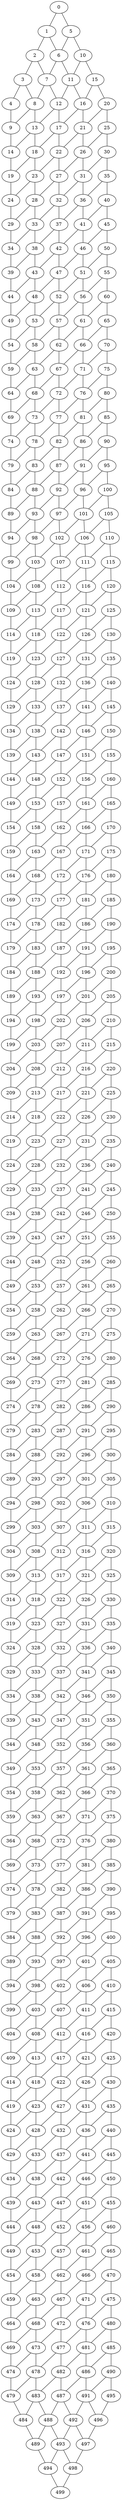 graph {
	0 [label=0]
	1 [label=1]
	2 [label=2]
	3 [label=3]
	4 [label=4]
	5 [label=5]
	6 [label=6]
	7 [label=7]
	8 [label=8]
	9 [label=9]
	10 [label=10]
	11 [label=11]
	12 [label=12]
	13 [label=13]
	14 [label=14]
	15 [label=15]
	16 [label=16]
	17 [label=17]
	18 [label=18]
	19 [label=19]
	20 [label=20]
	21 [label=21]
	22 [label=22]
	23 [label=23]
	24 [label=24]
	25 [label=25]
	26 [label=26]
	27 [label=27]
	28 [label=28]
	29 [label=29]
	30 [label=30]
	31 [label=31]
	32 [label=32]
	33 [label=33]
	34 [label=34]
	35 [label=35]
	36 [label=36]
	37 [label=37]
	38 [label=38]
	39 [label=39]
	40 [label=40]
	41 [label=41]
	42 [label=42]
	43 [label=43]
	44 [label=44]
	45 [label=45]
	46 [label=46]
	47 [label=47]
	48 [label=48]
	49 [label=49]
	50 [label=50]
	51 [label=51]
	52 [label=52]
	53 [label=53]
	54 [label=54]
	55 [label=55]
	56 [label=56]
	57 [label=57]
	58 [label=58]
	59 [label=59]
	60 [label=60]
	61 [label=61]
	62 [label=62]
	63 [label=63]
	64 [label=64]
	65 [label=65]
	66 [label=66]
	67 [label=67]
	68 [label=68]
	69 [label=69]
	70 [label=70]
	71 [label=71]
	72 [label=72]
	73 [label=73]
	74 [label=74]
	75 [label=75]
	76 [label=76]
	77 [label=77]
	78 [label=78]
	79 [label=79]
	80 [label=80]
	81 [label=81]
	82 [label=82]
	83 [label=83]
	84 [label=84]
	85 [label=85]
	86 [label=86]
	87 [label=87]
	88 [label=88]
	89 [label=89]
	90 [label=90]
	91 [label=91]
	92 [label=92]
	93 [label=93]
	94 [label=94]
	95 [label=95]
	96 [label=96]
	97 [label=97]
	98 [label=98]
	99 [label=99]
	100 [label=100]
	101 [label=101]
	102 [label=102]
	103 [label=103]
	104 [label=104]
	105 [label=105]
	106 [label=106]
	107 [label=107]
	108 [label=108]
	109 [label=109]
	110 [label=110]
	111 [label=111]
	112 [label=112]
	113 [label=113]
	114 [label=114]
	115 [label=115]
	116 [label=116]
	117 [label=117]
	118 [label=118]
	119 [label=119]
	120 [label=120]
	121 [label=121]
	122 [label=122]
	123 [label=123]
	124 [label=124]
	125 [label=125]
	126 [label=126]
	127 [label=127]
	128 [label=128]
	129 [label=129]
	130 [label=130]
	131 [label=131]
	132 [label=132]
	133 [label=133]
	134 [label=134]
	135 [label=135]
	136 [label=136]
	137 [label=137]
	138 [label=138]
	139 [label=139]
	140 [label=140]
	141 [label=141]
	142 [label=142]
	143 [label=143]
	144 [label=144]
	145 [label=145]
	146 [label=146]
	147 [label=147]
	148 [label=148]
	149 [label=149]
	150 [label=150]
	151 [label=151]
	152 [label=152]
	153 [label=153]
	154 [label=154]
	155 [label=155]
	156 [label=156]
	157 [label=157]
	158 [label=158]
	159 [label=159]
	160 [label=160]
	161 [label=161]
	162 [label=162]
	163 [label=163]
	164 [label=164]
	165 [label=165]
	166 [label=166]
	167 [label=167]
	168 [label=168]
	169 [label=169]
	170 [label=170]
	171 [label=171]
	172 [label=172]
	173 [label=173]
	174 [label=174]
	175 [label=175]
	176 [label=176]
	177 [label=177]
	178 [label=178]
	179 [label=179]
	180 [label=180]
	181 [label=181]
	182 [label=182]
	183 [label=183]
	184 [label=184]
	185 [label=185]
	186 [label=186]
	187 [label=187]
	188 [label=188]
	189 [label=189]
	190 [label=190]
	191 [label=191]
	192 [label=192]
	193 [label=193]
	194 [label=194]
	195 [label=195]
	196 [label=196]
	197 [label=197]
	198 [label=198]
	199 [label=199]
	200 [label=200]
	201 [label=201]
	202 [label=202]
	203 [label=203]
	204 [label=204]
	205 [label=205]
	206 [label=206]
	207 [label=207]
	208 [label=208]
	209 [label=209]
	210 [label=210]
	211 [label=211]
	212 [label=212]
	213 [label=213]
	214 [label=214]
	215 [label=215]
	216 [label=216]
	217 [label=217]
	218 [label=218]
	219 [label=219]
	220 [label=220]
	221 [label=221]
	222 [label=222]
	223 [label=223]
	224 [label=224]
	225 [label=225]
	226 [label=226]
	227 [label=227]
	228 [label=228]
	229 [label=229]
	230 [label=230]
	231 [label=231]
	232 [label=232]
	233 [label=233]
	234 [label=234]
	235 [label=235]
	236 [label=236]
	237 [label=237]
	238 [label=238]
	239 [label=239]
	240 [label=240]
	241 [label=241]
	242 [label=242]
	243 [label=243]
	244 [label=244]
	245 [label=245]
	246 [label=246]
	247 [label=247]
	248 [label=248]
	249 [label=249]
	250 [label=250]
	251 [label=251]
	252 [label=252]
	253 [label=253]
	254 [label=254]
	255 [label=255]
	256 [label=256]
	257 [label=257]
	258 [label=258]
	259 [label=259]
	260 [label=260]
	261 [label=261]
	262 [label=262]
	263 [label=263]
	264 [label=264]
	265 [label=265]
	266 [label=266]
	267 [label=267]
	268 [label=268]
	269 [label=269]
	270 [label=270]
	271 [label=271]
	272 [label=272]
	273 [label=273]
	274 [label=274]
	275 [label=275]
	276 [label=276]
	277 [label=277]
	278 [label=278]
	279 [label=279]
	280 [label=280]
	281 [label=281]
	282 [label=282]
	283 [label=283]
	284 [label=284]
	285 [label=285]
	286 [label=286]
	287 [label=287]
	288 [label=288]
	289 [label=289]
	290 [label=290]
	291 [label=291]
	292 [label=292]
	293 [label=293]
	294 [label=294]
	295 [label=295]
	296 [label=296]
	297 [label=297]
	298 [label=298]
	299 [label=299]
	300 [label=300]
	301 [label=301]
	302 [label=302]
	303 [label=303]
	304 [label=304]
	305 [label=305]
	306 [label=306]
	307 [label=307]
	308 [label=308]
	309 [label=309]
	310 [label=310]
	311 [label=311]
	312 [label=312]
	313 [label=313]
	314 [label=314]
	315 [label=315]
	316 [label=316]
	317 [label=317]
	318 [label=318]
	319 [label=319]
	320 [label=320]
	321 [label=321]
	322 [label=322]
	323 [label=323]
	324 [label=324]
	325 [label=325]
	326 [label=326]
	327 [label=327]
	328 [label=328]
	329 [label=329]
	330 [label=330]
	331 [label=331]
	332 [label=332]
	333 [label=333]
	334 [label=334]
	335 [label=335]
	336 [label=336]
	337 [label=337]
	338 [label=338]
	339 [label=339]
	340 [label=340]
	341 [label=341]
	342 [label=342]
	343 [label=343]
	344 [label=344]
	345 [label=345]
	346 [label=346]
	347 [label=347]
	348 [label=348]
	349 [label=349]
	350 [label=350]
	351 [label=351]
	352 [label=352]
	353 [label=353]
	354 [label=354]
	355 [label=355]
	356 [label=356]
	357 [label=357]
	358 [label=358]
	359 [label=359]
	360 [label=360]
	361 [label=361]
	362 [label=362]
	363 [label=363]
	364 [label=364]
	365 [label=365]
	366 [label=366]
	367 [label=367]
	368 [label=368]
	369 [label=369]
	370 [label=370]
	371 [label=371]
	372 [label=372]
	373 [label=373]
	374 [label=374]
	375 [label=375]
	376 [label=376]
	377 [label=377]
	378 [label=378]
	379 [label=379]
	380 [label=380]
	381 [label=381]
	382 [label=382]
	383 [label=383]
	384 [label=384]
	385 [label=385]
	386 [label=386]
	387 [label=387]
	388 [label=388]
	389 [label=389]
	390 [label=390]
	391 [label=391]
	392 [label=392]
	393 [label=393]
	394 [label=394]
	395 [label=395]
	396 [label=396]
	397 [label=397]
	398 [label=398]
	399 [label=399]
	400 [label=400]
	401 [label=401]
	402 [label=402]
	403 [label=403]
	404 [label=404]
	405 [label=405]
	406 [label=406]
	407 [label=407]
	408 [label=408]
	409 [label=409]
	410 [label=410]
	411 [label=411]
	412 [label=412]
	413 [label=413]
	414 [label=414]
	415 [label=415]
	416 [label=416]
	417 [label=417]
	418 [label=418]
	419 [label=419]
	420 [label=420]
	421 [label=421]
	422 [label=422]
	423 [label=423]
	424 [label=424]
	425 [label=425]
	426 [label=426]
	427 [label=427]
	428 [label=428]
	429 [label=429]
	430 [label=430]
	431 [label=431]
	432 [label=432]
	433 [label=433]
	434 [label=434]
	435 [label=435]
	436 [label=436]
	437 [label=437]
	438 [label=438]
	439 [label=439]
	440 [label=440]
	441 [label=441]
	442 [label=442]
	443 [label=443]
	444 [label=444]
	445 [label=445]
	446 [label=446]
	447 [label=447]
	448 [label=448]
	449 [label=449]
	450 [label=450]
	451 [label=451]
	452 [label=452]
	453 [label=453]
	454 [label=454]
	455 [label=455]
	456 [label=456]
	457 [label=457]
	458 [label=458]
	459 [label=459]
	460 [label=460]
	461 [label=461]
	462 [label=462]
	463 [label=463]
	464 [label=464]
	465 [label=465]
	466 [label=466]
	467 [label=467]
	468 [label=468]
	469 [label=469]
	470 [label=470]
	471 [label=471]
	472 [label=472]
	473 [label=473]
	474 [label=474]
	475 [label=475]
	476 [label=476]
	477 [label=477]
	478 [label=478]
	479 [label=479]
	480 [label=480]
	481 [label=481]
	482 [label=482]
	483 [label=483]
	484 [label=484]
	485 [label=485]
	486 [label=486]
	487 [label=487]
	488 [label=488]
	489 [label=489]
	490 [label=490]
	491 [label=491]
	492 [label=492]
	493 [label=493]
	494 [label=494]
	495 [label=495]
	496 [label=496]
	497 [label=497]
	498 [label=498]
	499 [label=499]
	0 -- 5
	0 -- 1
	1 -- 6
	1 -- 2
	2 -- 7
	2 -- 3
	3 -- 8
	3 -- 4
	4 -- 9
	5 -- 10
	5 -- 6
	6 -- 11
	6 -- 7
	7 -- 12
	7 -- 8
	8 -- 13
	8 -- 9
	9 -- 14
	10 -- 15
	10 -- 11
	11 -- 16
	11 -- 12
	12 -- 17
	12 -- 13
	13 -- 18
	13 -- 14
	14 -- 19
	15 -- 20
	15 -- 16
	16 -- 21
	16 -- 17
	17 -- 22
	17 -- 18
	18 -- 23
	18 -- 19
	19 -- 24
	20 -- 25
	20 -- 21
	21 -- 26
	21 -- 22
	22 -- 27
	22 -- 23
	23 -- 28
	23 -- 24
	24 -- 29
	25 -- 30
	25 -- 26
	26 -- 31
	26 -- 27
	27 -- 32
	27 -- 28
	28 -- 33
	28 -- 29
	29 -- 34
	30 -- 35
	30 -- 31
	31 -- 36
	31 -- 32
	32 -- 37
	32 -- 33
	33 -- 38
	33 -- 34
	34 -- 39
	35 -- 40
	35 -- 36
	36 -- 41
	36 -- 37
	37 -- 42
	37 -- 38
	38 -- 43
	38 -- 39
	39 -- 44
	40 -- 45
	40 -- 41
	41 -- 46
	41 -- 42
	42 -- 47
	42 -- 43
	43 -- 48
	43 -- 44
	44 -- 49
	45 -- 50
	45 -- 46
	46 -- 51
	46 -- 47
	47 -- 52
	47 -- 48
	48 -- 53
	48 -- 49
	49 -- 54
	50 -- 55
	50 -- 51
	51 -- 56
	51 -- 52
	52 -- 57
	52 -- 53
	53 -- 58
	53 -- 54
	54 -- 59
	55 -- 60
	55 -- 56
	56 -- 61
	56 -- 57
	57 -- 62
	57 -- 58
	58 -- 63
	58 -- 59
	59 -- 64
	60 -- 65
	60 -- 61
	61 -- 66
	61 -- 62
	62 -- 67
	62 -- 63
	63 -- 68
	63 -- 64
	64 -- 69
	65 -- 70
	65 -- 66
	66 -- 71
	66 -- 67
	67 -- 72
	67 -- 68
	68 -- 73
	68 -- 69
	69 -- 74
	70 -- 75
	70 -- 71
	71 -- 76
	71 -- 72
	72 -- 77
	72 -- 73
	73 -- 78
	73 -- 74
	74 -- 79
	75 -- 80
	75 -- 76
	76 -- 81
	76 -- 77
	77 -- 82
	77 -- 78
	78 -- 83
	78 -- 79
	79 -- 84
	80 -- 85
	80 -- 81
	81 -- 86
	81 -- 82
	82 -- 87
	82 -- 83
	83 -- 88
	83 -- 84
	84 -- 89
	85 -- 90
	85 -- 86
	86 -- 91
	86 -- 87
	87 -- 92
	87 -- 88
	88 -- 93
	88 -- 89
	89 -- 94
	90 -- 95
	90 -- 91
	91 -- 96
	91 -- 92
	92 -- 97
	92 -- 93
	93 -- 98
	93 -- 94
	94 -- 99
	95 -- 100
	95 -- 96
	96 -- 101
	96 -- 97
	97 -- 102
	97 -- 98
	98 -- 103
	98 -- 99
	99 -- 104
	100 -- 105
	100 -- 101
	101 -- 106
	101 -- 102
	102 -- 107
	102 -- 103
	103 -- 108
	103 -- 104
	104 -- 109
	105 -- 110
	105 -- 106
	106 -- 111
	106 -- 107
	107 -- 112
	107 -- 108
	108 -- 113
	108 -- 109
	109 -- 114
	110 -- 115
	110 -- 111
	111 -- 116
	111 -- 112
	112 -- 117
	112 -- 113
	113 -- 118
	113 -- 114
	114 -- 119
	115 -- 120
	115 -- 116
	116 -- 121
	116 -- 117
	117 -- 122
	117 -- 118
	118 -- 123
	118 -- 119
	119 -- 124
	120 -- 125
	120 -- 121
	121 -- 126
	121 -- 122
	122 -- 127
	122 -- 123
	123 -- 128
	123 -- 124
	124 -- 129
	125 -- 130
	125 -- 126
	126 -- 131
	126 -- 127
	127 -- 132
	127 -- 128
	128 -- 133
	128 -- 129
	129 -- 134
	130 -- 135
	130 -- 131
	131 -- 136
	131 -- 132
	132 -- 137
	132 -- 133
	133 -- 138
	133 -- 134
	134 -- 139
	135 -- 140
	135 -- 136
	136 -- 141
	136 -- 137
	137 -- 142
	137 -- 138
	138 -- 143
	138 -- 139
	139 -- 144
	140 -- 145
	140 -- 141
	141 -- 146
	141 -- 142
	142 -- 147
	142 -- 143
	143 -- 148
	143 -- 144
	144 -- 149
	145 -- 150
	145 -- 146
	146 -- 151
	146 -- 147
	147 -- 152
	147 -- 148
	148 -- 153
	148 -- 149
	149 -- 154
	150 -- 155
	150 -- 151
	151 -- 156
	151 -- 152
	152 -- 157
	152 -- 153
	153 -- 158
	153 -- 154
	154 -- 159
	155 -- 160
	155 -- 156
	156 -- 161
	156 -- 157
	157 -- 162
	157 -- 158
	158 -- 163
	158 -- 159
	159 -- 164
	160 -- 165
	160 -- 161
	161 -- 166
	161 -- 162
	162 -- 167
	162 -- 163
	163 -- 168
	163 -- 164
	164 -- 169
	165 -- 170
	165 -- 166
	166 -- 171
	166 -- 167
	167 -- 172
	167 -- 168
	168 -- 173
	168 -- 169
	169 -- 174
	170 -- 175
	170 -- 171
	171 -- 176
	171 -- 172
	172 -- 177
	172 -- 173
	173 -- 178
	173 -- 174
	174 -- 179
	175 -- 180
	175 -- 176
	176 -- 181
	176 -- 177
	177 -- 182
	177 -- 178
	178 -- 183
	178 -- 179
	179 -- 184
	180 -- 185
	180 -- 181
	181 -- 186
	181 -- 182
	182 -- 187
	182 -- 183
	183 -- 188
	183 -- 184
	184 -- 189
	185 -- 190
	185 -- 186
	186 -- 191
	186 -- 187
	187 -- 192
	187 -- 188
	188 -- 193
	188 -- 189
	189 -- 194
	190 -- 195
	190 -- 191
	191 -- 196
	191 -- 192
	192 -- 197
	192 -- 193
	193 -- 198
	193 -- 194
	194 -- 199
	195 -- 200
	195 -- 196
	196 -- 201
	196 -- 197
	197 -- 202
	197 -- 198
	198 -- 203
	198 -- 199
	199 -- 204
	200 -- 205
	200 -- 201
	201 -- 206
	201 -- 202
	202 -- 207
	202 -- 203
	203 -- 208
	203 -- 204
	204 -- 209
	205 -- 210
	205 -- 206
	206 -- 211
	206 -- 207
	207 -- 212
	207 -- 208
	208 -- 213
	208 -- 209
	209 -- 214
	210 -- 215
	210 -- 211
	211 -- 216
	211 -- 212
	212 -- 217
	212 -- 213
	213 -- 218
	213 -- 214
	214 -- 219
	215 -- 220
	215 -- 216
	216 -- 221
	216 -- 217
	217 -- 222
	217 -- 218
	218 -- 223
	218 -- 219
	219 -- 224
	220 -- 225
	220 -- 221
	221 -- 226
	221 -- 222
	222 -- 227
	222 -- 223
	223 -- 228
	223 -- 224
	224 -- 229
	225 -- 230
	225 -- 226
	226 -- 231
	226 -- 227
	227 -- 232
	227 -- 228
	228 -- 233
	228 -- 229
	229 -- 234
	230 -- 235
	230 -- 231
	231 -- 236
	231 -- 232
	232 -- 237
	232 -- 233
	233 -- 238
	233 -- 234
	234 -- 239
	235 -- 240
	235 -- 236
	236 -- 241
	236 -- 237
	237 -- 242
	237 -- 238
	238 -- 243
	238 -- 239
	239 -- 244
	240 -- 245
	240 -- 241
	241 -- 246
	241 -- 242
	242 -- 247
	242 -- 243
	243 -- 248
	243 -- 244
	244 -- 249
	245 -- 250
	245 -- 246
	246 -- 251
	246 -- 247
	247 -- 252
	247 -- 248
	248 -- 253
	248 -- 249
	249 -- 254
	250 -- 255
	250 -- 251
	251 -- 256
	251 -- 252
	252 -- 257
	252 -- 253
	253 -- 258
	253 -- 254
	254 -- 259
	255 -- 260
	255 -- 256
	256 -- 261
	256 -- 257
	257 -- 262
	257 -- 258
	258 -- 263
	258 -- 259
	259 -- 264
	260 -- 265
	260 -- 261
	261 -- 266
	261 -- 262
	262 -- 267
	262 -- 263
	263 -- 268
	263 -- 264
	264 -- 269
	265 -- 270
	265 -- 266
	266 -- 271
	266 -- 267
	267 -- 272
	267 -- 268
	268 -- 273
	268 -- 269
	269 -- 274
	270 -- 275
	270 -- 271
	271 -- 276
	271 -- 272
	272 -- 277
	272 -- 273
	273 -- 278
	273 -- 274
	274 -- 279
	275 -- 280
	275 -- 276
	276 -- 281
	276 -- 277
	277 -- 282
	277 -- 278
	278 -- 283
	278 -- 279
	279 -- 284
	280 -- 285
	280 -- 281
	281 -- 286
	281 -- 282
	282 -- 287
	282 -- 283
	283 -- 288
	283 -- 284
	284 -- 289
	285 -- 290
	285 -- 286
	286 -- 291
	286 -- 287
	287 -- 292
	287 -- 288
	288 -- 293
	288 -- 289
	289 -- 294
	290 -- 295
	290 -- 291
	291 -- 296
	291 -- 292
	292 -- 297
	292 -- 293
	293 -- 298
	293 -- 294
	294 -- 299
	295 -- 300
	295 -- 296
	296 -- 301
	296 -- 297
	297 -- 302
	297 -- 298
	298 -- 303
	298 -- 299
	299 -- 304
	300 -- 305
	300 -- 301
	301 -- 306
	301 -- 302
	302 -- 307
	302 -- 303
	303 -- 308
	303 -- 304
	304 -- 309
	305 -- 310
	305 -- 306
	306 -- 311
	306 -- 307
	307 -- 312
	307 -- 308
	308 -- 313
	308 -- 309
	309 -- 314
	310 -- 315
	310 -- 311
	311 -- 316
	311 -- 312
	312 -- 317
	312 -- 313
	313 -- 318
	313 -- 314
	314 -- 319
	315 -- 320
	315 -- 316
	316 -- 321
	316 -- 317
	317 -- 322
	317 -- 318
	318 -- 323
	318 -- 319
	319 -- 324
	320 -- 325
	320 -- 321
	321 -- 326
	321 -- 322
	322 -- 327
	322 -- 323
	323 -- 328
	323 -- 324
	324 -- 329
	325 -- 330
	325 -- 326
	326 -- 331
	326 -- 327
	327 -- 332
	327 -- 328
	328 -- 333
	328 -- 329
	329 -- 334
	330 -- 335
	330 -- 331
	331 -- 336
	331 -- 332
	332 -- 337
	332 -- 333
	333 -- 338
	333 -- 334
	334 -- 339
	335 -- 340
	335 -- 336
	336 -- 341
	336 -- 337
	337 -- 342
	337 -- 338
	338 -- 343
	338 -- 339
	339 -- 344
	340 -- 345
	340 -- 341
	341 -- 346
	341 -- 342
	342 -- 347
	342 -- 343
	343 -- 348
	343 -- 344
	344 -- 349
	345 -- 350
	345 -- 346
	346 -- 351
	346 -- 347
	347 -- 352
	347 -- 348
	348 -- 353
	348 -- 349
	349 -- 354
	350 -- 355
	350 -- 351
	351 -- 356
	351 -- 352
	352 -- 357
	352 -- 353
	353 -- 358
	353 -- 354
	354 -- 359
	355 -- 360
	355 -- 356
	356 -- 361
	356 -- 357
	357 -- 362
	357 -- 358
	358 -- 363
	358 -- 359
	359 -- 364
	360 -- 365
	360 -- 361
	361 -- 366
	361 -- 362
	362 -- 367
	362 -- 363
	363 -- 368
	363 -- 364
	364 -- 369
	365 -- 370
	365 -- 366
	366 -- 371
	366 -- 367
	367 -- 372
	367 -- 368
	368 -- 373
	368 -- 369
	369 -- 374
	370 -- 375
	370 -- 371
	371 -- 376
	371 -- 372
	372 -- 377
	372 -- 373
	373 -- 378
	373 -- 374
	374 -- 379
	375 -- 380
	375 -- 376
	376 -- 381
	376 -- 377
	377 -- 382
	377 -- 378
	378 -- 383
	378 -- 379
	379 -- 384
	380 -- 385
	380 -- 381
	381 -- 386
	381 -- 382
	382 -- 387
	382 -- 383
	383 -- 388
	383 -- 384
	384 -- 389
	385 -- 390
	385 -- 386
	386 -- 391
	386 -- 387
	387 -- 392
	387 -- 388
	388 -- 393
	388 -- 389
	389 -- 394
	390 -- 395
	390 -- 391
	391 -- 396
	391 -- 392
	392 -- 397
	392 -- 393
	393 -- 398
	393 -- 394
	394 -- 399
	395 -- 400
	395 -- 396
	396 -- 401
	396 -- 397
	397 -- 402
	397 -- 398
	398 -- 403
	398 -- 399
	399 -- 404
	400 -- 405
	400 -- 401
	401 -- 406
	401 -- 402
	402 -- 407
	402 -- 403
	403 -- 408
	403 -- 404
	404 -- 409
	405 -- 410
	405 -- 406
	406 -- 411
	406 -- 407
	407 -- 412
	407 -- 408
	408 -- 413
	408 -- 409
	409 -- 414
	410 -- 415
	410 -- 411
	411 -- 416
	411 -- 412
	412 -- 417
	412 -- 413
	413 -- 418
	413 -- 414
	414 -- 419
	415 -- 420
	415 -- 416
	416 -- 421
	416 -- 417
	417 -- 422
	417 -- 418
	418 -- 423
	418 -- 419
	419 -- 424
	420 -- 425
	420 -- 421
	421 -- 426
	421 -- 422
	422 -- 427
	422 -- 423
	423 -- 428
	423 -- 424
	424 -- 429
	425 -- 430
	425 -- 426
	426 -- 431
	426 -- 427
	427 -- 432
	427 -- 428
	428 -- 433
	428 -- 429
	429 -- 434
	430 -- 435
	430 -- 431
	431 -- 436
	431 -- 432
	432 -- 437
	432 -- 433
	433 -- 438
	433 -- 434
	434 -- 439
	435 -- 440
	435 -- 436
	436 -- 441
	436 -- 437
	437 -- 442
	437 -- 438
	438 -- 443
	438 -- 439
	439 -- 444
	440 -- 445
	440 -- 441
	441 -- 446
	441 -- 442
	442 -- 447
	442 -- 443
	443 -- 448
	443 -- 444
	444 -- 449
	445 -- 450
	445 -- 446
	446 -- 451
	446 -- 447
	447 -- 452
	447 -- 448
	448 -- 453
	448 -- 449
	449 -- 454
	450 -- 455
	450 -- 451
	451 -- 456
	451 -- 452
	452 -- 457
	452 -- 453
	453 -- 458
	453 -- 454
	454 -- 459
	455 -- 460
	455 -- 456
	456 -- 461
	456 -- 457
	457 -- 462
	457 -- 458
	458 -- 463
	458 -- 459
	459 -- 464
	460 -- 465
	460 -- 461
	461 -- 466
	461 -- 462
	462 -- 467
	462 -- 463
	463 -- 468
	463 -- 464
	464 -- 469
	465 -- 470
	465 -- 466
	466 -- 471
	466 -- 467
	467 -- 472
	467 -- 468
	468 -- 473
	468 -- 469
	469 -- 474
	470 -- 475
	470 -- 471
	471 -- 476
	471 -- 472
	472 -- 477
	472 -- 473
	473 -- 478
	473 -- 474
	474 -- 479
	475 -- 480
	475 -- 476
	476 -- 481
	476 -- 477
	477 -- 482
	477 -- 478
	478 -- 483
	478 -- 479
	479 -- 484
	480 -- 485
	480 -- 481
	481 -- 486
	481 -- 482
	482 -- 487
	482 -- 483
	483 -- 488
	483 -- 484
	484 -- 489
	485 -- 490
	485 -- 486
	486 -- 491
	486 -- 487
	487 -- 492
	487 -- 488
	488 -- 493
	488 -- 489
	489 -- 494
	490 -- 495
	490 -- 491
	491 -- 496
	491 -- 492
	492 -- 497
	492 -- 493
	493 -- 498
	493 -- 494
	494 -- 499
	495 -- 496
	496 -- 497
	497 -- 498
	498 -- 499
}